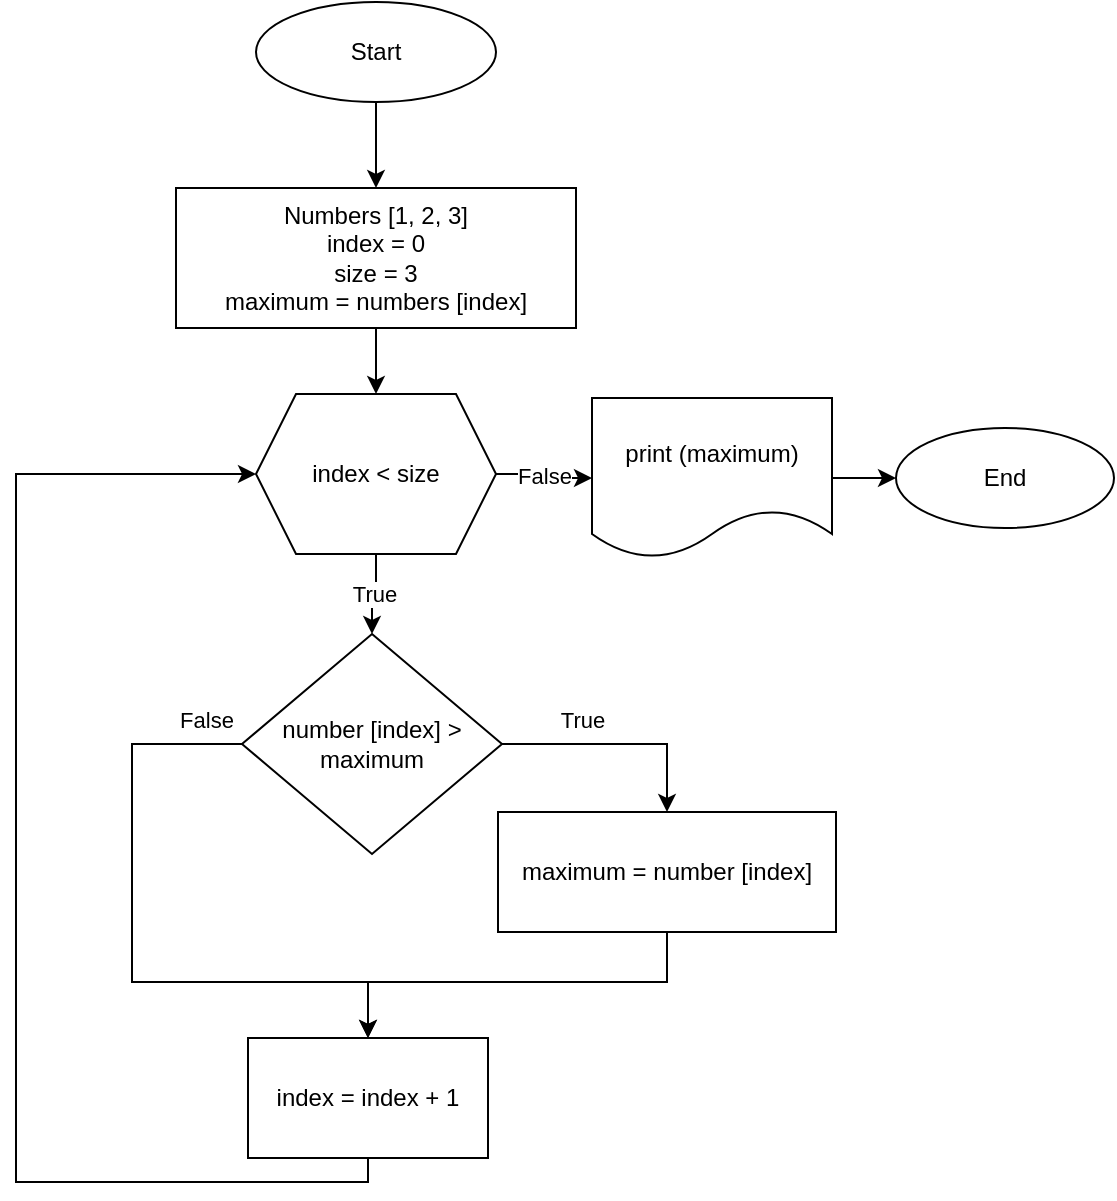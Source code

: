 <mxfile>
    <diagram name="Page-1" id="w9t-rUjFwpu232-csw7z">
        <mxGraphModel dx="502" dy="245" grid="1" gridSize="10" guides="1" tooltips="1" connect="1" arrows="1" fold="1" page="1" pageScale="1" pageWidth="850" pageHeight="1100" math="0" shadow="0">
            <root>
                <mxCell id="0"/>
                <mxCell id="1" parent="0"/>
                <mxCell id="FTIzT63MQObTx-NsBkWJ-1" value="Start" style="ellipse;whiteSpace=wrap;html=1;" parent="1" vertex="1">
                    <mxGeometry x="320" y="30" width="120" height="50" as="geometry"/>
                </mxCell>
                <mxCell id="1PsqBrN-XsdXArFLPR13-14" style="edgeStyle=orthogonalEdgeStyle;rounded=0;orthogonalLoop=1;jettySize=auto;html=1;exitX=1;exitY=0.5;exitDx=0;exitDy=0;entryX=0;entryY=0.5;entryDx=0;entryDy=0;" parent="1" source="FTIzT63MQObTx-NsBkWJ-4" target="1PsqBrN-XsdXArFLPR13-12" edge="1">
                    <mxGeometry relative="1" as="geometry">
                        <mxPoint x="658" y="410" as="targetPoint"/>
                    </mxGeometry>
                </mxCell>
                <mxCell id="FTIzT63MQObTx-NsBkWJ-4" value="print (maximum)" style="shape=document;whiteSpace=wrap;html=1;boundedLbl=1;" parent="1" vertex="1">
                    <mxGeometry x="488" y="228" width="120" height="80" as="geometry"/>
                </mxCell>
                <mxCell id="vOQL0OsMB_VTcubJe9UO-1" style="edgeStyle=orthogonalEdgeStyle;rounded=0;orthogonalLoop=1;jettySize=auto;html=1;exitX=0.5;exitY=1;exitDx=0;exitDy=0;" parent="1" source="FTIzT63MQObTx-NsBkWJ-1" target="FTIzT63MQObTx-NsBkWJ-1" edge="1">
                    <mxGeometry relative="1" as="geometry"/>
                </mxCell>
                <mxCell id="1PsqBrN-XsdXArFLPR13-16" style="edgeStyle=orthogonalEdgeStyle;rounded=0;orthogonalLoop=1;jettySize=auto;html=1;exitX=0.5;exitY=1;exitDx=0;exitDy=0;entryX=0.5;entryY=0;entryDx=0;entryDy=0;" parent="1" source="1PsqBrN-XsdXArFLPR13-1" target="1PsqBrN-XsdXArFLPR13-4" edge="1">
                    <mxGeometry relative="1" as="geometry">
                        <mxPoint x="373" y="310" as="sourcePoint"/>
                    </mxGeometry>
                </mxCell>
                <mxCell id="1PsqBrN-XsdXArFLPR13-1" value="Numbers [1, 2, 3]&lt;br&gt;index = 0&lt;br&gt;size = 3&lt;br&gt;maximum = numbers [index]" style="rounded=0;whiteSpace=wrap;html=1;" parent="1" vertex="1">
                    <mxGeometry x="280" y="123" width="200" height="70" as="geometry"/>
                </mxCell>
                <mxCell id="1PsqBrN-XsdXArFLPR13-17" style="edgeStyle=orthogonalEdgeStyle;rounded=0;orthogonalLoop=1;jettySize=auto;html=1;exitX=0.5;exitY=1;exitDx=0;exitDy=0;entryX=0.5;entryY=0;entryDx=0;entryDy=0;" parent="1" source="FTIzT63MQObTx-NsBkWJ-1" target="1PsqBrN-XsdXArFLPR13-1" edge="1">
                    <mxGeometry relative="1" as="geometry">
                        <mxPoint x="500" y="160" as="sourcePoint"/>
                    </mxGeometry>
                </mxCell>
                <mxCell id="1PsqBrN-XsdXArFLPR13-6" value="True" style="edgeStyle=orthogonalEdgeStyle;rounded=0;orthogonalLoop=1;jettySize=auto;html=1;exitX=1;exitY=0.5;exitDx=0;exitDy=0;entryX=0.5;entryY=0;entryDx=0;entryDy=0;" parent="1" source="1PsqBrN-XsdXArFLPR13-3" target="1PsqBrN-XsdXArFLPR13-5" edge="1">
                    <mxGeometry x="-0.323" y="12" relative="1" as="geometry">
                        <mxPoint as="offset"/>
                    </mxGeometry>
                </mxCell>
                <mxCell id="1PsqBrN-XsdXArFLPR13-8" value="False&lt;br&gt;" style="edgeStyle=orthogonalEdgeStyle;rounded=0;orthogonalLoop=1;jettySize=auto;html=1;exitX=0;exitY=0.5;exitDx=0;exitDy=0;entryX=0.5;entryY=0;entryDx=0;entryDy=0;" parent="1" source="1PsqBrN-XsdXArFLPR13-3" target="1PsqBrN-XsdXArFLPR13-7" edge="1">
                    <mxGeometry x="-0.889" y="-12" relative="1" as="geometry">
                        <Array as="points">
                            <mxPoint x="258" y="401"/>
                            <mxPoint x="258" y="520"/>
                            <mxPoint x="376" y="520"/>
                        </Array>
                        <mxPoint as="offset"/>
                    </mxGeometry>
                </mxCell>
                <mxCell id="1PsqBrN-XsdXArFLPR13-3" value="number [index] &amp;gt; maximum" style="rhombus;whiteSpace=wrap;html=1;" parent="1" vertex="1">
                    <mxGeometry x="313" y="346" width="130" height="110" as="geometry"/>
                </mxCell>
                <mxCell id="1PsqBrN-XsdXArFLPR13-11" value="False" style="edgeStyle=orthogonalEdgeStyle;rounded=0;orthogonalLoop=1;jettySize=auto;html=1;exitX=1;exitY=0.5;exitDx=0;exitDy=0;entryX=0;entryY=0.5;entryDx=0;entryDy=0;" parent="1" source="1PsqBrN-XsdXArFLPR13-4" target="FTIzT63MQObTx-NsBkWJ-4" edge="1">
                    <mxGeometry relative="1" as="geometry"/>
                </mxCell>
                <mxCell id="1PsqBrN-XsdXArFLPR13-15" value="True" style="edgeStyle=orthogonalEdgeStyle;rounded=0;orthogonalLoop=1;jettySize=auto;html=1;exitX=0.5;exitY=1;exitDx=0;exitDy=0;entryX=0.5;entryY=0;entryDx=0;entryDy=0;" parent="1" source="1PsqBrN-XsdXArFLPR13-4" target="1PsqBrN-XsdXArFLPR13-3" edge="1">
                    <mxGeometry relative="1" as="geometry"/>
                </mxCell>
                <mxCell id="1PsqBrN-XsdXArFLPR13-4" value="index &amp;lt; size" style="shape=hexagon;perimeter=hexagonPerimeter2;whiteSpace=wrap;html=1;fixedSize=1;" parent="1" vertex="1">
                    <mxGeometry x="320" y="226" width="120" height="80" as="geometry"/>
                </mxCell>
                <mxCell id="1PsqBrN-XsdXArFLPR13-9" style="edgeStyle=orthogonalEdgeStyle;rounded=0;orthogonalLoop=1;jettySize=auto;html=1;exitX=0.5;exitY=1;exitDx=0;exitDy=0;entryX=0.5;entryY=0;entryDx=0;entryDy=0;" parent="1" source="1PsqBrN-XsdXArFLPR13-5" target="1PsqBrN-XsdXArFLPR13-7" edge="1">
                    <mxGeometry relative="1" as="geometry">
                        <Array as="points">
                            <mxPoint x="526" y="520"/>
                            <mxPoint x="376" y="520"/>
                        </Array>
                    </mxGeometry>
                </mxCell>
                <mxCell id="1PsqBrN-XsdXArFLPR13-5" value="maximum = number [index]" style="rounded=0;whiteSpace=wrap;html=1;" parent="1" vertex="1">
                    <mxGeometry x="441" y="435" width="169" height="60" as="geometry"/>
                </mxCell>
                <mxCell id="1PsqBrN-XsdXArFLPR13-10" style="edgeStyle=orthogonalEdgeStyle;rounded=0;orthogonalLoop=1;jettySize=auto;html=1;exitX=0.5;exitY=1;exitDx=0;exitDy=0;entryX=0;entryY=0.5;entryDx=0;entryDy=0;" parent="1" source="1PsqBrN-XsdXArFLPR13-7" target="1PsqBrN-XsdXArFLPR13-4" edge="1">
                    <mxGeometry relative="1" as="geometry">
                        <mxPoint x="280" y="250" as="targetPoint"/>
                        <Array as="points">
                            <mxPoint x="376" y="620"/>
                            <mxPoint x="200" y="620"/>
                            <mxPoint x="200" y="266"/>
                        </Array>
                    </mxGeometry>
                </mxCell>
                <mxCell id="1PsqBrN-XsdXArFLPR13-7" value="index = index + 1" style="rounded=0;whiteSpace=wrap;html=1;" parent="1" vertex="1">
                    <mxGeometry x="316" y="548" width="120" height="60" as="geometry"/>
                </mxCell>
                <mxCell id="1PsqBrN-XsdXArFLPR13-12" value="End" style="ellipse;whiteSpace=wrap;html=1;" parent="1" vertex="1">
                    <mxGeometry x="640" y="243" width="109" height="50" as="geometry"/>
                </mxCell>
            </root>
        </mxGraphModel>
    </diagram>
    <diagram id="C43pDVkgHOOH9aRQeg0P" name="Page-2">
        <mxGraphModel dx="502" dy="245" grid="1" gridSize="10" guides="1" tooltips="1" connect="1" arrows="1" fold="1" page="1" pageScale="1" pageWidth="850" pageHeight="1100" math="0" shadow="0">
            <root>
                <mxCell id="0"/>
                <mxCell id="1" parent="0"/>
                <mxCell id="-H3LCFXTukoZLFVZSKgM-3" value="" style="edgeStyle=none;html=1;" edge="1" parent="1" source="-H3LCFXTukoZLFVZSKgM-1" target="-H3LCFXTukoZLFVZSKgM-2">
                    <mxGeometry relative="1" as="geometry"/>
                </mxCell>
                <mxCell id="-H3LCFXTukoZLFVZSKgM-1" value="Start" style="ellipse;whiteSpace=wrap;html=1;" vertex="1" parent="1">
                    <mxGeometry x="110" y="20" width="90" height="30" as="geometry"/>
                </mxCell>
                <mxCell id="-H3LCFXTukoZLFVZSKgM-9" style="edgeStyle=none;html=1;exitX=0.5;exitY=1;exitDx=0;exitDy=0;entryX=0.5;entryY=0;entryDx=0;entryDy=0;" edge="1" parent="1" source="-H3LCFXTukoZLFVZSKgM-2" target="-H3LCFXTukoZLFVZSKgM-4">
                    <mxGeometry relative="1" as="geometry"/>
                </mxCell>
                <mxCell id="-H3LCFXTukoZLFVZSKgM-2" value="var a = 1;&lt;br&gt;var b = 2;&lt;br&gt;var c = 3;&lt;br&gt;var maximum = a" style="whiteSpace=wrap;html=1;" vertex="1" parent="1">
                    <mxGeometry x="95" y="115" width="120" height="60" as="geometry"/>
                </mxCell>
                <mxCell id="-H3LCFXTukoZLFVZSKgM-10" value="True" style="edgeStyle=none;html=1;exitX=1;exitY=0.5;exitDx=0;exitDy=0;entryX=0.5;entryY=0;entryDx=0;entryDy=0;" edge="1" parent="1" source="-H3LCFXTukoZLFVZSKgM-4" target="-H3LCFXTukoZLFVZSKgM-6">
                    <mxGeometry relative="1" as="geometry">
                        <Array as="points">
                            <mxPoint x="290" y="230"/>
                        </Array>
                    </mxGeometry>
                </mxCell>
                <mxCell id="-H3LCFXTukoZLFVZSKgM-11" value="False" style="edgeStyle=none;html=1;exitX=0;exitY=0.5;exitDx=0;exitDy=0;entryX=0.5;entryY=0;entryDx=0;entryDy=0;" edge="1" parent="1" source="-H3LCFXTukoZLFVZSKgM-4" target="-H3LCFXTukoZLFVZSKgM-7">
                    <mxGeometry x="-0.741" relative="1" as="geometry">
                        <Array as="points">
                            <mxPoint x="50" y="230"/>
                            <mxPoint x="50" y="330"/>
                            <mxPoint x="150" y="330"/>
                        </Array>
                        <mxPoint as="offset"/>
                    </mxGeometry>
                </mxCell>
                <mxCell id="-H3LCFXTukoZLFVZSKgM-4" value="if b &amp;gt; a" style="rhombus;whiteSpace=wrap;html=1;" vertex="1" parent="1">
                    <mxGeometry x="115" y="190" width="80" height="80" as="geometry"/>
                </mxCell>
                <mxCell id="-H3LCFXTukoZLFVZSKgM-12" style="edgeStyle=none;html=1;exitX=0.5;exitY=1;exitDx=0;exitDy=0;entryX=0.5;entryY=0;entryDx=0;entryDy=0;" edge="1" parent="1" source="-H3LCFXTukoZLFVZSKgM-6" target="-H3LCFXTukoZLFVZSKgM-7">
                    <mxGeometry relative="1" as="geometry">
                        <Array as="points">
                            <mxPoint x="290" y="330"/>
                            <mxPoint x="160" y="330"/>
                        </Array>
                    </mxGeometry>
                </mxCell>
                <mxCell id="-H3LCFXTukoZLFVZSKgM-6" value="maximum = b" style="rounded=0;whiteSpace=wrap;html=1;" vertex="1" parent="1">
                    <mxGeometry x="230" y="250" width="120" height="60" as="geometry"/>
                </mxCell>
                <mxCell id="-H3LCFXTukoZLFVZSKgM-13" value="True" style="edgeStyle=none;html=1;exitX=1;exitY=0.5;exitDx=0;exitDy=0;entryX=0.5;entryY=0;entryDx=0;entryDy=0;" edge="1" parent="1" source="-H3LCFXTukoZLFVZSKgM-7" target="-H3LCFXTukoZLFVZSKgM-8">
                    <mxGeometry relative="1" as="geometry">
                        <Array as="points">
                            <mxPoint x="300" y="390"/>
                        </Array>
                    </mxGeometry>
                </mxCell>
                <mxCell id="-H3LCFXTukoZLFVZSKgM-18" value="False" style="edgeStyle=none;html=1;exitX=0;exitY=0.5;exitDx=0;exitDy=0;entryX=0.5;entryY=0;entryDx=0;entryDy=0;" edge="1" parent="1" source="-H3LCFXTukoZLFVZSKgM-7" target="-H3LCFXTukoZLFVZSKgM-15">
                    <mxGeometry x="-0.778" relative="1" as="geometry">
                        <mxPoint x="160" y="520" as="targetPoint"/>
                        <Array as="points">
                            <mxPoint x="40" y="390"/>
                            <mxPoint x="40" y="490"/>
                            <mxPoint x="150" y="490"/>
                        </Array>
                        <mxPoint as="offset"/>
                    </mxGeometry>
                </mxCell>
                <mxCell id="-H3LCFXTukoZLFVZSKgM-7" value="if c &amp;gt; b" style="rhombus;whiteSpace=wrap;html=1;" vertex="1" parent="1">
                    <mxGeometry x="115" y="350" width="80" height="80" as="geometry"/>
                </mxCell>
                <mxCell id="-H3LCFXTukoZLFVZSKgM-17" style="edgeStyle=none;html=1;exitX=0.5;exitY=1;exitDx=0;exitDy=0;entryX=0.5;entryY=0;entryDx=0;entryDy=0;" edge="1" parent="1" source="-H3LCFXTukoZLFVZSKgM-8" target="-H3LCFXTukoZLFVZSKgM-15">
                    <mxGeometry relative="1" as="geometry">
                        <Array as="points">
                            <mxPoint x="300" y="490"/>
                            <mxPoint x="155" y="490"/>
                        </Array>
                    </mxGeometry>
                </mxCell>
                <mxCell id="-H3LCFXTukoZLFVZSKgM-8" value="maximum = c" style="rounded=0;whiteSpace=wrap;html=1;" vertex="1" parent="1">
                    <mxGeometry x="240" y="410" width="120" height="60" as="geometry"/>
                </mxCell>
                <mxCell id="-H3LCFXTukoZLFVZSKgM-19" style="edgeStyle=none;html=1;entryX=0.5;entryY=0;entryDx=0;entryDy=0;exitX=0.5;exitY=0.82;exitDx=0;exitDy=0;exitPerimeter=0;" edge="1" parent="1" source="-H3LCFXTukoZLFVZSKgM-15" target="-H3LCFXTukoZLFVZSKgM-16">
                    <mxGeometry relative="1" as="geometry"/>
                </mxCell>
                <mxCell id="-H3LCFXTukoZLFVZSKgM-15" value="print (maximum)" style="shape=document;whiteSpace=wrap;html=1;boundedLbl=1;" vertex="1" parent="1">
                    <mxGeometry x="95" y="520" width="120" height="50" as="geometry"/>
                </mxCell>
                <mxCell id="-H3LCFXTukoZLFVZSKgM-16" value="End" style="ellipse;whiteSpace=wrap;html=1;" vertex="1" parent="1">
                    <mxGeometry x="110" y="640" width="90" height="30" as="geometry"/>
                </mxCell>
            </root>
        </mxGraphModel>
    </diagram>
</mxfile>